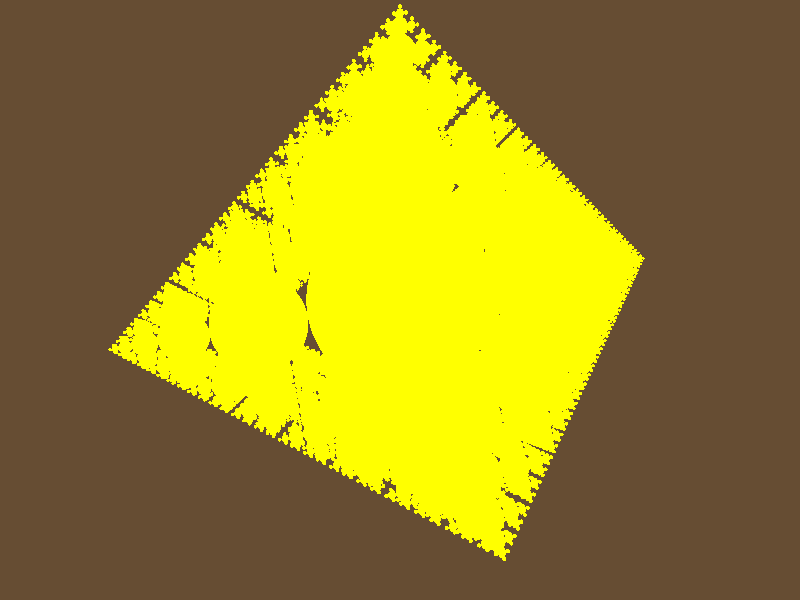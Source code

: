 // Persistence Of Vision Ray Tracer POV-Ray 3.5 sample Scene
// by Chris Young
//    Based on a POV-Ray 3.0 file by
//    Sven Hilscher * 3D-Max usergroup germany
//    email: sven@rufus.central.de
// PYRAMID2.POV demonstrates basic use of macros and local
// identifiers in recursive calls.  Creates a fractal
// pyramid from spheres.
//
// This version is more complicated but it eliminates
// some reduntant spheres.
//
// -w320 -h240
// -w800 -h600 +a0.3

// Define the macro.  Parameters are:
//   X:  position of sphere
//   Y:  position of sphere
//   Z:  position of sphere
//   R:  radius of sphere
//   L:  level of recursion
#macro Pyramid(X,Y,Z,R,L,D)

  sphere { <X,Y,Z>,R}

  #if (L > 0)
    #local New_L = L - 1;
    #local New_R = R / 2;
    #local Pos   = New_R * 3;

    #if (D!=2)
       Pyramid(X+Pos,Y,Z,New_R,New_L,1)
    #end
    #if (D!=1)
       Pyramid(X-Pos,Y,Z,New_R,New_L,2)
    #end
    #if (D!=4)
       Pyramid(X,Y+Pos,Z,New_R,New_L,3)
    #end
    #if (D!=3)
       Pyramid(X,Y-Pos,Z,New_R,New_L,4)
    #end
    #if (D!=6)
       Pyramid(X,Y,Z+Pos,New_R,New_L,5)
    #end
    #if (D!=5)
       Pyramid(X,Y,Z-Pos,New_R,New_L,6)
    #end
  #end
#end




union {
  Pyramid(0,0,0,4,6,0)

  pigment { color rgb <1,1,0> }
}

light_source { <2,20,10> color rgb <1,1,1> }

background { color rgb <.4, .3, .2> }

camera { location <5,17,19>
         look_at  <0,0,0>
}
